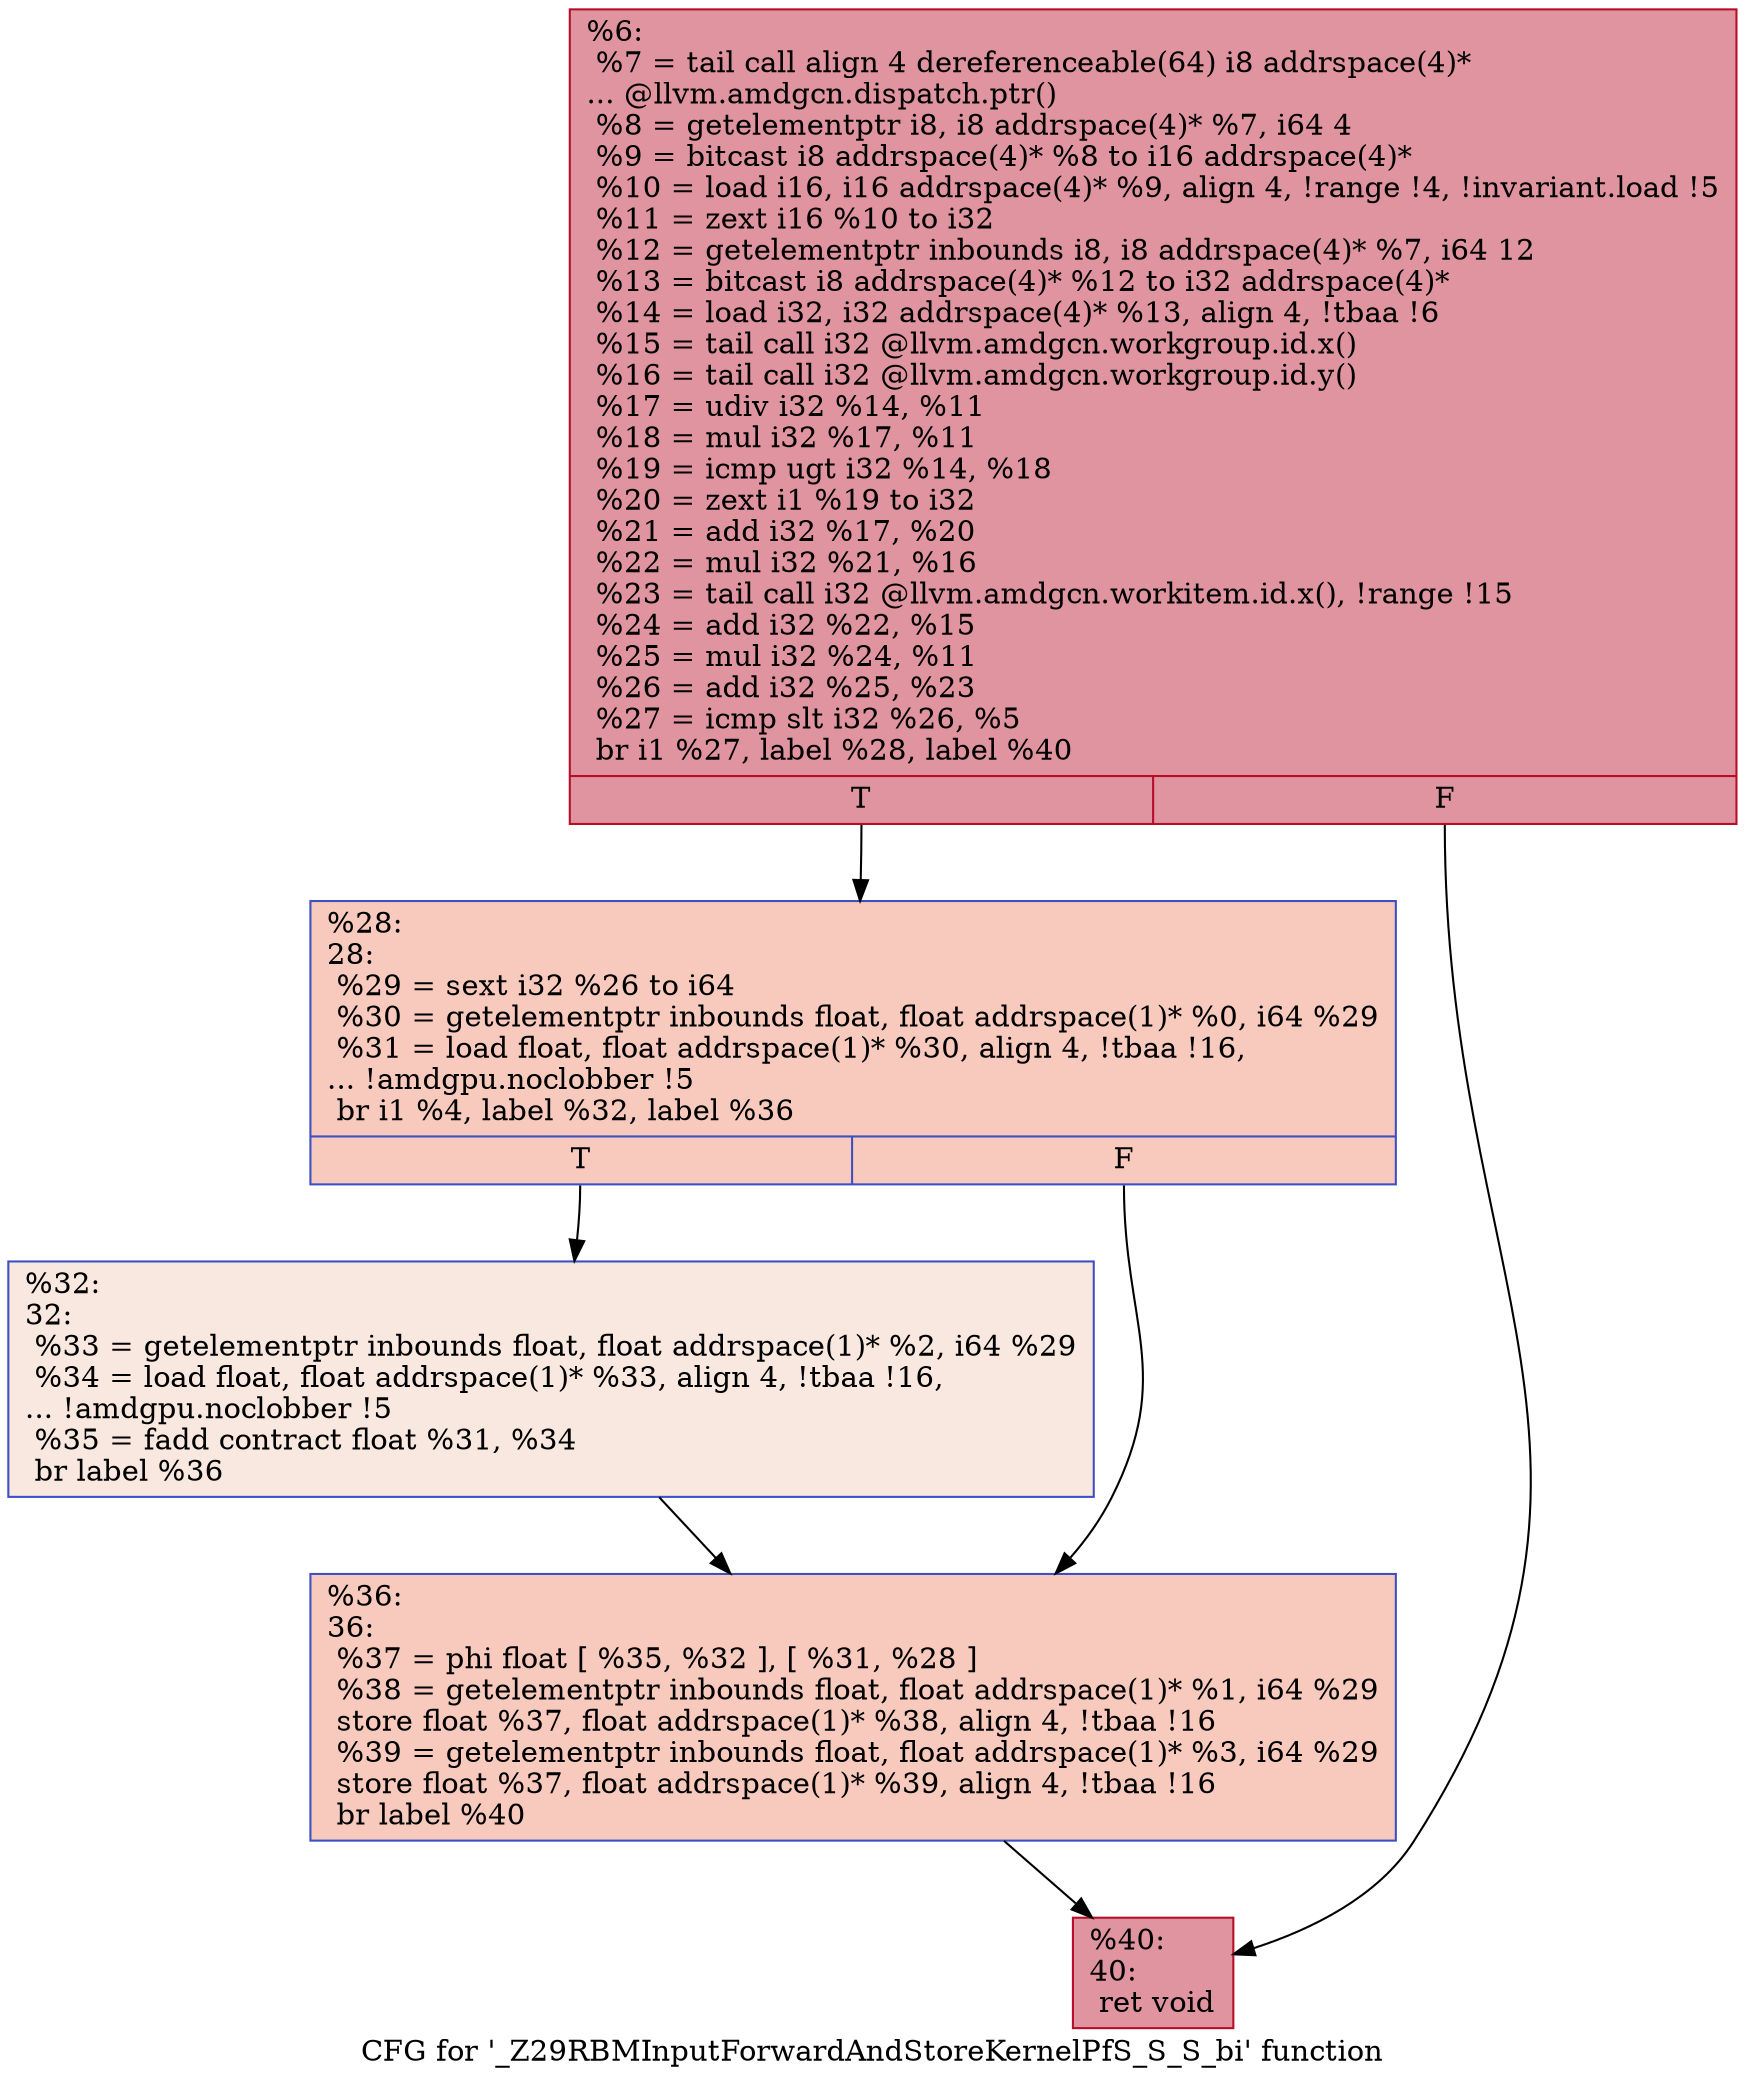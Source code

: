 digraph "CFG for '_Z29RBMInputForwardAndStoreKernelPfS_S_S_bi' function" {
	label="CFG for '_Z29RBMInputForwardAndStoreKernelPfS_S_S_bi' function";

	Node0x4aaa780 [shape=record,color="#b70d28ff", style=filled, fillcolor="#b70d2870",label="{%6:\l  %7 = tail call align 4 dereferenceable(64) i8 addrspace(4)*\l... @llvm.amdgcn.dispatch.ptr()\l  %8 = getelementptr i8, i8 addrspace(4)* %7, i64 4\l  %9 = bitcast i8 addrspace(4)* %8 to i16 addrspace(4)*\l  %10 = load i16, i16 addrspace(4)* %9, align 4, !range !4, !invariant.load !5\l  %11 = zext i16 %10 to i32\l  %12 = getelementptr inbounds i8, i8 addrspace(4)* %7, i64 12\l  %13 = bitcast i8 addrspace(4)* %12 to i32 addrspace(4)*\l  %14 = load i32, i32 addrspace(4)* %13, align 4, !tbaa !6\l  %15 = tail call i32 @llvm.amdgcn.workgroup.id.x()\l  %16 = tail call i32 @llvm.amdgcn.workgroup.id.y()\l  %17 = udiv i32 %14, %11\l  %18 = mul i32 %17, %11\l  %19 = icmp ugt i32 %14, %18\l  %20 = zext i1 %19 to i32\l  %21 = add i32 %17, %20\l  %22 = mul i32 %21, %16\l  %23 = tail call i32 @llvm.amdgcn.workitem.id.x(), !range !15\l  %24 = add i32 %22, %15\l  %25 = mul i32 %24, %11\l  %26 = add i32 %25, %23\l  %27 = icmp slt i32 %26, %5\l  br i1 %27, label %28, label %40\l|{<s0>T|<s1>F}}"];
	Node0x4aaa780:s0 -> Node0x4aacfd0;
	Node0x4aaa780:s1 -> Node0x4aad060;
	Node0x4aacfd0 [shape=record,color="#3d50c3ff", style=filled, fillcolor="#ef886b70",label="{%28:\l28:                                               \l  %29 = sext i32 %26 to i64\l  %30 = getelementptr inbounds float, float addrspace(1)* %0, i64 %29\l  %31 = load float, float addrspace(1)* %30, align 4, !tbaa !16,\l... !amdgpu.noclobber !5\l  br i1 %4, label %32, label %36\l|{<s0>T|<s1>F}}"];
	Node0x4aacfd0:s0 -> Node0x4aadab0;
	Node0x4aacfd0:s1 -> Node0x4aadb40;
	Node0x4aadab0 [shape=record,color="#3d50c3ff", style=filled, fillcolor="#f1ccb870",label="{%32:\l32:                                               \l  %33 = getelementptr inbounds float, float addrspace(1)* %2, i64 %29\l  %34 = load float, float addrspace(1)* %33, align 4, !tbaa !16,\l... !amdgpu.noclobber !5\l  %35 = fadd contract float %31, %34\l  br label %36\l}"];
	Node0x4aadab0 -> Node0x4aadb40;
	Node0x4aadb40 [shape=record,color="#3d50c3ff", style=filled, fillcolor="#ef886b70",label="{%36:\l36:                                               \l  %37 = phi float [ %35, %32 ], [ %31, %28 ]\l  %38 = getelementptr inbounds float, float addrspace(1)* %1, i64 %29\l  store float %37, float addrspace(1)* %38, align 4, !tbaa !16\l  %39 = getelementptr inbounds float, float addrspace(1)* %3, i64 %29\l  store float %37, float addrspace(1)* %39, align 4, !tbaa !16\l  br label %40\l}"];
	Node0x4aadb40 -> Node0x4aad060;
	Node0x4aad060 [shape=record,color="#b70d28ff", style=filled, fillcolor="#b70d2870",label="{%40:\l40:                                               \l  ret void\l}"];
}
